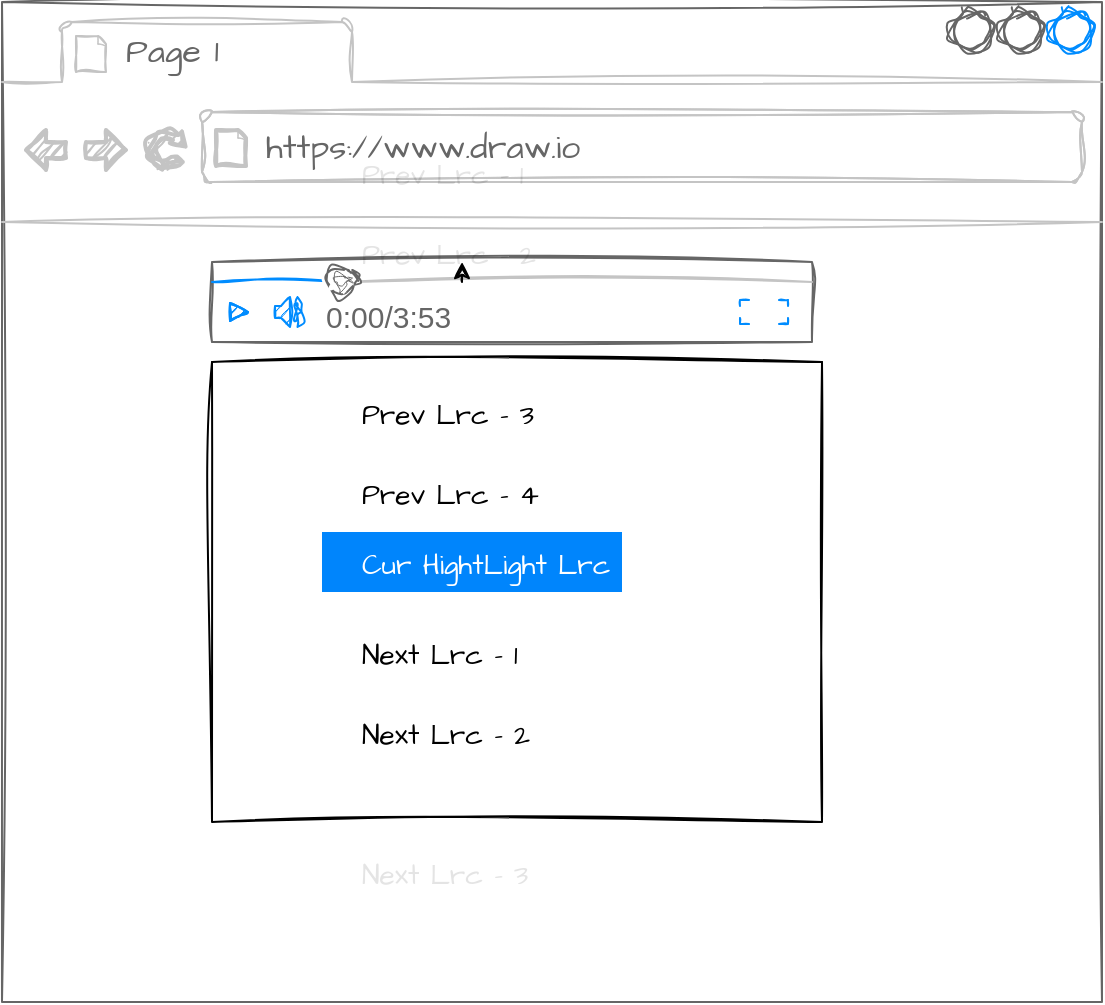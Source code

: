<mxfile>
    <diagram id="u53A30y_MjQmjydbUdxw" name="Page-1">
        <mxGraphModel dx="701" dy="581" grid="1" gridSize="10" guides="1" tooltips="1" connect="1" arrows="1" fold="1" page="1" pageScale="1" pageWidth="850" pageHeight="1100" math="0" shadow="0">
            <root>
                <mxCell id="0"/>
                <mxCell id="1" parent="0"/>
                <mxCell id="2" value="" style="rounded=0;whiteSpace=wrap;html=1;sketch=1;hachureGap=4;jiggle=2;curveFitting=1;fontFamily=Architects Daughter;fontSource=https%3A%2F%2Ffonts.googleapis.com%2Fcss%3Ffamily%3DArchitects%2BDaughter;fontSize=20;" vertex="1" parent="1">
                    <mxGeometry x="250" y="190" width="250" height="140" as="geometry"/>
                </mxCell>
                <mxCell id="32" value="" style="rounded=0;whiteSpace=wrap;html=1;labelBorderColor=none;sketch=1;hachureGap=4;jiggle=2;curveFitting=1;strokeColor=#0E0E99;fontFamily=Architects Daughter;fontSource=https%3A%2F%2Ffonts.googleapis.com%2Fcss%3Ffamily%3DArchitects%2BDaughter;fontSize=20;" vertex="1" parent="1">
                    <mxGeometry x="290" y="120" width="180" height="400" as="geometry"/>
                </mxCell>
                <mxCell id="4" value="" style="strokeWidth=1;shadow=0;dashed=0;align=center;html=1;shape=mxgraph.mockup.containers.browserWindow;rSize=0;strokeColor=#666666;strokeColor2=#008cff;strokeColor3=#c4c4c4;mainText=,;recursiveResize=0;sketch=1;hachureGap=4;jiggle=2;curveFitting=1;fontFamily=Architects Daughter;fontSource=https%3A%2F%2Ffonts.googleapis.com%2Fcss%3Ffamily%3DArchitects%2BDaughter;fontSize=20;container=0;" vertex="1" parent="1">
                    <mxGeometry x="130" y="40" width="550" height="500" as="geometry"/>
                </mxCell>
                <mxCell id="5" value="Page 1" style="strokeWidth=1;shadow=0;dashed=0;align=center;html=1;shape=mxgraph.mockup.containers.anchor;fontSize=17;fontColor=#666666;align=left;sketch=1;hachureGap=4;jiggle=2;curveFitting=1;fontFamily=Architects Daughter;fontSource=https%3A%2F%2Ffonts.googleapis.com%2Fcss%3Ffamily%3DArchitects%2BDaughter;" vertex="1" parent="1">
                    <mxGeometry x="190" y="52" width="110" height="26" as="geometry"/>
                </mxCell>
                <mxCell id="6" value="https://www.draw.io" style="strokeWidth=1;shadow=0;dashed=0;align=center;html=1;shape=mxgraph.mockup.containers.anchor;rSize=0;fontSize=17;fontColor=#666666;align=left;sketch=1;hachureGap=4;jiggle=2;curveFitting=1;fontFamily=Architects Daughter;fontSource=https%3A%2F%2Ffonts.googleapis.com%2Fcss%3Ffamily%3DArchitects%2BDaughter;" vertex="1" parent="1">
                    <mxGeometry x="260" y="100" width="250" height="26" as="geometry"/>
                </mxCell>
                <mxCell id="7" value="" style="verticalLabelPosition=bottom;shadow=0;dashed=0;align=center;html=1;verticalAlign=top;strokeWidth=1;shape=mxgraph.mockup.containers.videoPlayer;strokeColor=#666666;strokeColor2=#008cff;strokeColor3=#c4c4c4;textColor=#666666;fillColor2=#008cff;barHeight=30;barPos=20;sketch=1;hachureGap=4;jiggle=2;curveFitting=1;fontFamily=Architects Daughter;fontSource=https%3A%2F%2Ffonts.googleapis.com%2Fcss%3Ffamily%3DArchitects%2BDaughter;fontSize=20;" vertex="1" parent="1">
                    <mxGeometry x="235" y="170" width="300" height="40" as="geometry"/>
                </mxCell>
                <mxCell id="12" value="" style="swimlane;startSize=0;sketch=1;hachureGap=4;jiggle=2;curveFitting=1;fontFamily=Architects Daughter;fontSource=https%3A%2F%2Ffonts.googleapis.com%2Fcss%3Ffamily%3DArchitects%2BDaughter;fontSize=20;" vertex="1" parent="1">
                    <mxGeometry x="235" y="220" width="305" height="230" as="geometry"/>
                </mxCell>
                <mxCell id="8" value="" style="html=1;shadow=0;shape=mxgraph.bootstrap.rrect;rSize=5;fillColor=#ffffff;strokeColor=#0E0E99;sketch=1;hachureGap=4;jiggle=2;curveFitting=1;fontFamily=Architects Daughter;fontSource=https%3A%2F%2Ffonts.googleapis.com%2Fcss%3Ffamily%3DArchitects%2BDaughter;fontSize=20;gradientColor=none;" vertex="1" parent="1">
                    <mxGeometry x="290" y="100" width="150" height="440" as="geometry"/>
                </mxCell>
                <mxCell id="9" value="Prev Lrc - 1" style="fillColor=none;strokeColor=none;align=left;spacing=20;fontSize=14;sketch=1;hachureGap=4;jiggle=2;curveFitting=1;fontFamily=Architects Daughter;fontSource=https%3A%2F%2Ffonts.googleapis.com%2Fcss%3Ffamily%3DArchitects%2BDaughter;opacity=0;glass=0;labelBackgroundColor=none;textOpacity=10;" vertex="1" parent="8">
                    <mxGeometry width="140" height="30" relative="1" as="geometry">
                        <mxPoint y="10" as="offset"/>
                    </mxGeometry>
                </mxCell>
                <mxCell id="11" value="Prev Lrc - 2" style="fillColor=none;strokeColor=none;align=left;spacing=20;fontSize=14;sketch=1;hachureGap=4;jiggle=2;curveFitting=1;fontFamily=Architects Daughter;fontSource=https%3A%2F%2Ffonts.googleapis.com%2Fcss%3Ffamily%3DArchitects%2BDaughter;textOpacity=10;" vertex="1" parent="8">
                    <mxGeometry width="140" height="30" relative="1" as="geometry">
                        <mxPoint y="50" as="offset"/>
                    </mxGeometry>
                </mxCell>
                <mxCell id="13" value="Prev Lrc - 3" style="fillColor=none;strokeColor=none;align=left;spacing=20;fontSize=14;sketch=1;hachureGap=4;jiggle=2;curveFitting=1;fontFamily=Architects Daughter;fontSource=https%3A%2F%2Ffonts.googleapis.com%2Fcss%3Ffamily%3DArchitects%2BDaughter;" vertex="1" parent="8">
                    <mxGeometry y="130" width="150" height="30" as="geometry"/>
                </mxCell>
                <mxCell id="14" value="Prev Lrc - 4" style="fillColor=none;strokeColor=none;align=left;spacing=20;fontSize=14;sketch=1;hachureGap=4;jiggle=2;curveFitting=1;fontFamily=Architects Daughter;fontSource=https%3A%2F%2Ffonts.googleapis.com%2Fcss%3Ffamily%3DArchitects%2BDaughter;" vertex="1" parent="8">
                    <mxGeometry y="170" width="150" height="30" as="geometry"/>
                </mxCell>
                <mxCell id="15" value="Cur HightLight Lrc " style="fillColor=#0085FC;strokeColor=none;fontColor=#ffffff;align=left;spacing=20;fontSize=14;sketch=0;hachureGap=4;jiggle=2;curveFitting=1;fontFamily=Architects Daughter;fontSource=https%3A%2F%2Ffonts.googleapis.com%2Fcss%3Ffamily%3DArchitects%2BDaughter;" vertex="1" parent="8">
                    <mxGeometry y="205" width="150" height="30" as="geometry"/>
                </mxCell>
                <mxCell id="16" style="edgeStyle=none;sketch=1;hachureGap=4;jiggle=2;curveFitting=1;html=1;exitX=0.5;exitY=1;exitDx=0;exitDy=0;entryX=0.5;entryY=0.667;entryDx=0;entryDy=0;entryPerimeter=0;fontFamily=Architects Daughter;fontSource=https%3A%2F%2Ffonts.googleapis.com%2Fcss%3Ffamily%3DArchitects%2BDaughter;fontSize=16;" edge="1" parent="8" source="11" target="11">
                    <mxGeometry relative="1" as="geometry"/>
                </mxCell>
                <mxCell id="29" value="Next Lrc - 1" style="fillColor=none;strokeColor=none;align=left;spacing=20;fontSize=14;sketch=1;hachureGap=4;jiggle=2;curveFitting=1;fontFamily=Architects Daughter;fontSource=https%3A%2F%2Ffonts.googleapis.com%2Fcss%3Ffamily%3DArchitects%2BDaughter;" vertex="1" parent="8">
                    <mxGeometry y="250" width="150" height="30" as="geometry"/>
                </mxCell>
                <mxCell id="30" value="Next Lrc - 2" style="fillColor=none;strokeColor=none;align=left;spacing=20;fontSize=14;sketch=1;hachureGap=4;jiggle=2;curveFitting=1;fontFamily=Architects Daughter;fontSource=https%3A%2F%2Ffonts.googleapis.com%2Fcss%3Ffamily%3DArchitects%2BDaughter;" vertex="1" parent="8">
                    <mxGeometry y="290" width="150" height="30" as="geometry"/>
                </mxCell>
                <mxCell id="31" value="Next Lrc - 3" style="fillColor=none;strokeColor=none;align=left;spacing=20;fontSize=14;sketch=1;hachureGap=4;jiggle=2;curveFitting=1;fontFamily=Architects Daughter;fontSource=https%3A%2F%2Ffonts.googleapis.com%2Fcss%3Ffamily%3DArchitects%2BDaughter;textOpacity=10;" vertex="1" parent="8">
                    <mxGeometry y="360" width="150" height="30" as="geometry"/>
                </mxCell>
            </root>
        </mxGraphModel>
    </diagram>
</mxfile>